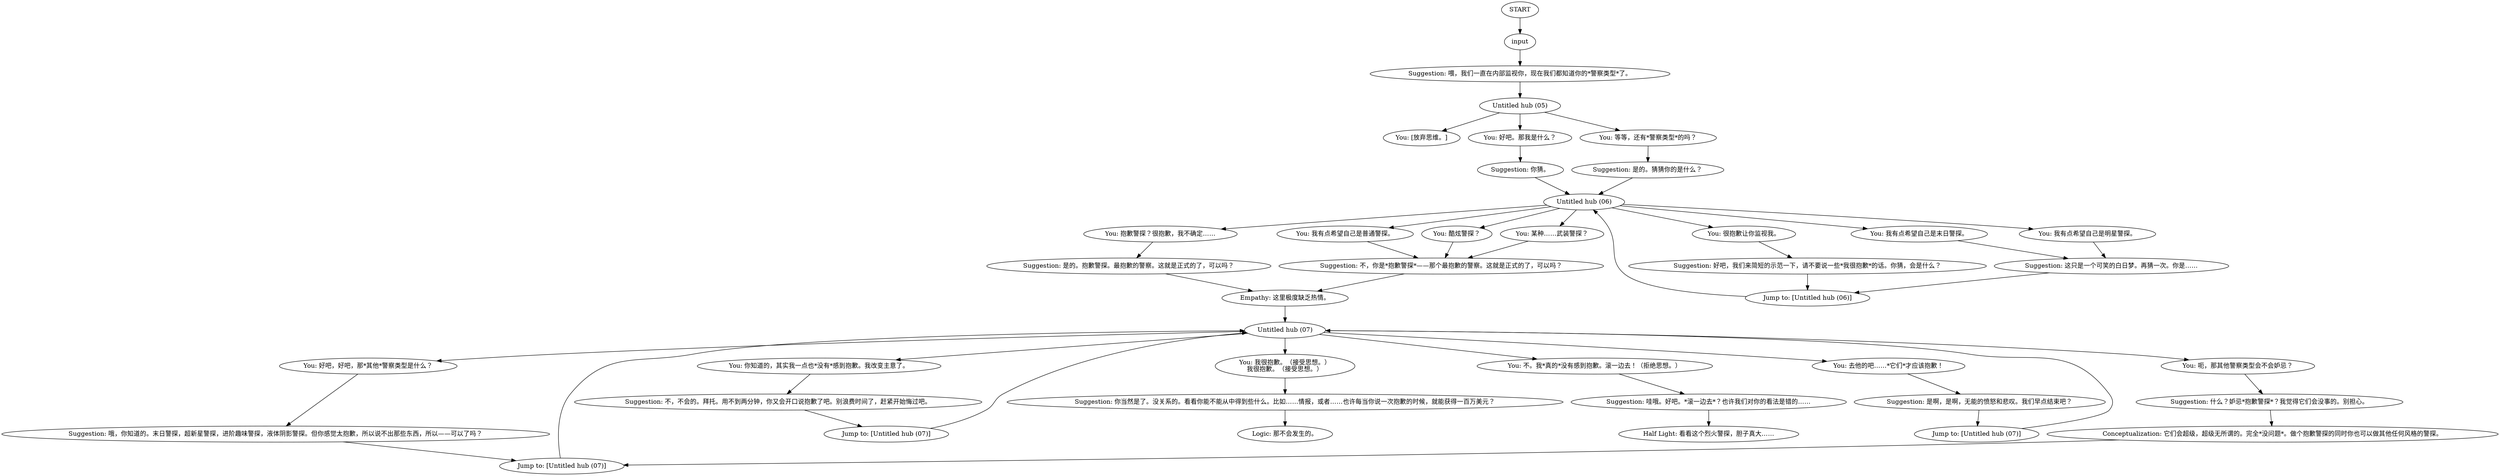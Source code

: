 # THOUGHT / SORRY COP
# Suggestion tells you all about being a Sorry Cop.
#
#... I am SORRY!!! Sorry for everything! Sorry for being *me*!
# ==================================================
digraph G {
	  0 [label="START"];
	  1 [label="input"];
	  2 [label="Suggestion: 喂，我们一直在内部监视你，现在我们都知道你的*警察类型*了。"];
	  3 [label="You: 酷炫警探？"];
	  4 [label="You: [放弃思维。]"];
	  5 [label="You: 某种……武装警探？"];
	  6 [label="You: 很抱歉让你监视我。"];
	  7 [label="Suggestion: 你猜。"];
	  8 [label="Suggestion: 不，你是*抱歉警探*——那个最抱歉的警察。这就是正式的了，可以吗？"];
	  9 [label="You: 我有点希望自己是末日警探。"];
	  11 [label="Untitled hub (05)"];
	  12 [label="Empathy: 这里极度缺乏热情。"];
	  13 [label="You: 我有点希望自己是明星警探。"];
	  14 [label="You: 呃，那其他警察类型会不会妒忌？"];
	  15 [label="Half Light: 看看这个烈火警探，胆子真大……"];
	  16 [label="You: 抱歉警探？很抱歉，我不确定……"];
	  17 [label="Jump to: [Untitled hub (07)]"];
	  18 [label="You: 我有点希望自己是普通警探。"];
	  19 [label="Suggestion: 是的。猜猜你的是什么？"];
	  20 [label="Suggestion: 哦，你知道的。末日警探，超新星警探，进阶趣味警探，液体阴影警探。但你感觉太抱歉，所以说不出那些东西，所以——可以了吗？"];
	  21 [label="Conceptualization: 它们会超级，超级无所谓的。完全*没问题*。做个抱歉警探的同时你也可以做其他任何风格的警探。"];
	  22 [label="Suggestion: 好吧，我们来简短的示范一下，请不要说一些*我很抱歉*的话。你猜，会是什么？"];
	  23 [label="Untitled hub (06)"];
	  24 [label="You: 好吧，好吧，那*其他*警察类型是什么？"];
	  25 [label="You: 去他的吧……*它们*才应该抱歉！"];
	  26 [label="Suggestion: 你当然是了。没关系的。看看你能不能从中得到些什么。比如……情报，或者……也许每当你说一次抱歉的时候，就能获得一百万美元？"];
	  27 [label="Suggestion: 这只是一个可笑的白日梦。再猜一次。你是……"];
	  28 [label="You: 好吧。那我是什么？"];
	  29 [label="Logic: 那不会发生的。"];
	  30 [label="Suggestion: 是的。抱歉警探。最抱歉的警察。这就是正式的了，可以吗？"];
	  31 [label="Suggestion: 是啊，是啊，无能的愤怒和悲叹。我们早点结束吧？"];
	  32 [label="Suggestion: 哇哦。好吧。*滚一边去*？也许我们对你的看法是错的……"];
	  33 [label="You: 我很抱歉。（接受思想。）\n我很抱歉。（接受思想。）"];
	  34 [label="Suggestion: 不，不会的。拜托。用不到两分钟，你又会开口说抱歉了吧。别浪费时间了，赶紧开始悔过吧。"];
	  35 [label="You: 等等，还有*警察类型*的吗？"];
	  36 [label="You: 不。我*真的*没有感到抱歉。滚一边去！（拒绝思想。）"];
	  37 [label="Jump to: [Untitled hub (06)]"];
	  38 [label="Untitled hub (07)"];
	  39 [label="Suggestion: 什么？妒忌*抱歉警探*？我觉得它们会没事的。别担心。"];
	  40 [label="You: 你知道的，其实我一点也*没有*感到抱歉。我改变主意了。"];
	  41 [label="Jump to: [Untitled hub (07)]"];
	  42 [label="Jump to: [Untitled hub (07)]"];
	  0 -> 1
	  1 -> 2
	  2 -> 11
	  3 -> 8
	  5 -> 8
	  6 -> 22
	  7 -> 23
	  8 -> 12
	  9 -> 27
	  11 -> 35
	  11 -> 28
	  11 -> 4
	  12 -> 38
	  13 -> 27
	  14 -> 39
	  16 -> 30
	  17 -> 38
	  18 -> 8
	  19 -> 23
	  20 -> 41
	  21 -> 41
	  22 -> 37
	  23 -> 3
	  23 -> 5
	  23 -> 6
	  23 -> 9
	  23 -> 13
	  23 -> 16
	  23 -> 18
	  24 -> 20
	  25 -> 31
	  26 -> 29
	  27 -> 37
	  28 -> 7
	  30 -> 12
	  31 -> 42
	  32 -> 15
	  33 -> 26
	  34 -> 17
	  35 -> 19
	  36 -> 32
	  37 -> 23
	  38 -> 33
	  38 -> 36
	  38 -> 40
	  38 -> 14
	  38 -> 24
	  38 -> 25
	  39 -> 21
	  40 -> 34
	  41 -> 38
	  42 -> 38
}


